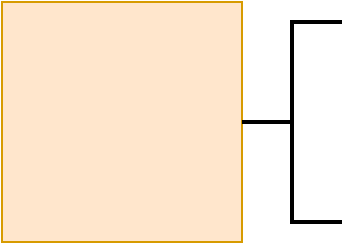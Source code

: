 <mxfile version="13.9.9" type="github"><diagram id="rPVFs3uR2P9a9w0oIfEZ" name="Page-1"><mxGraphModel dx="868" dy="450" grid="1" gridSize="10" guides="1" tooltips="1" connect="1" arrows="1" fold="1" page="1" pageScale="1" pageWidth="850" pageHeight="1100" math="0" shadow="0"><root><mxCell id="0"/><mxCell id="1" parent="0"/><mxCell id="F4sZWi_b3j_2yMeOGp9D-1" value="" style="whiteSpace=wrap;html=1;aspect=fixed;fillColor=#ffe6cc;strokeColor=#d79b00;" vertex="1" parent="1"><mxGeometry x="190" y="240" width="120" height="120" as="geometry"/></mxCell><mxCell id="F4sZWi_b3j_2yMeOGp9D-2" value="" style="strokeWidth=2;html=1;shape=mxgraph.flowchart.annotation_2;align=left;labelPosition=right;pointerEvents=1;" vertex="1" parent="1"><mxGeometry x="310" y="250" width="50" height="100" as="geometry"/></mxCell></root></mxGraphModel></diagram></mxfile>